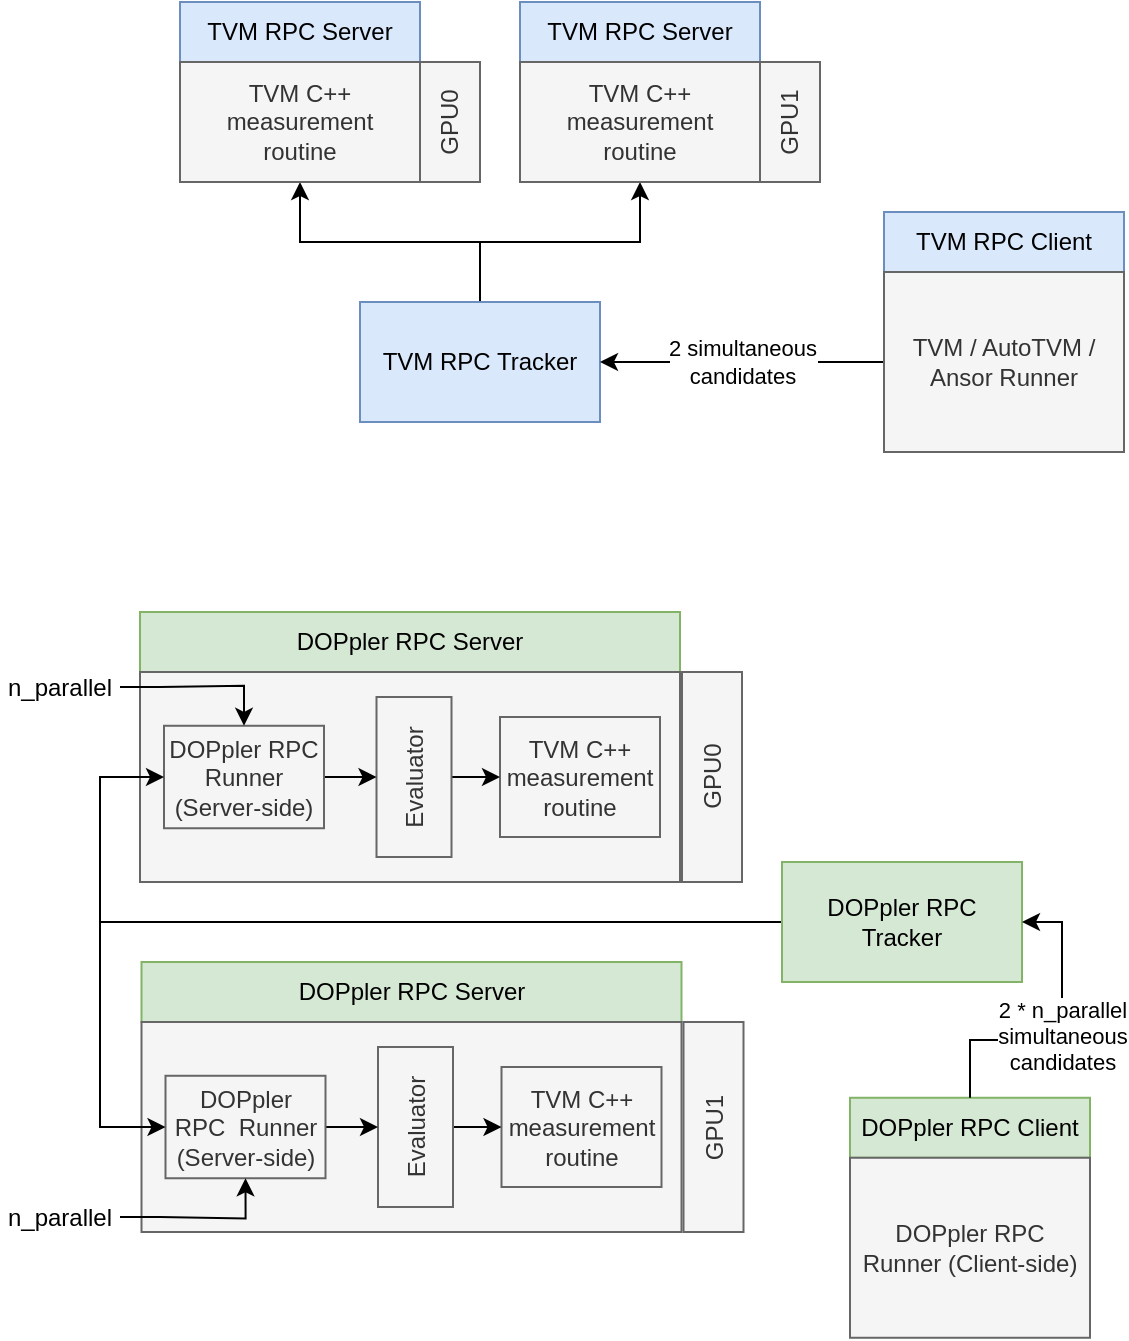 <mxfile version="20.8.18" type="device"><diagram name="Page-1" id="q4dejLqtuzDkFypH_XkT"><mxGraphModel dx="829" dy="924" grid="1" gridSize="10" guides="1" tooltips="1" connect="1" arrows="1" fold="1" page="1" pageScale="1" pageWidth="827" pageHeight="1169" math="0" shadow="0"><root><mxCell id="0"/><mxCell id="1" parent="0"/><mxCell id="jJXqQ3bblKZOeuDprJxm-1" value="TVM RPC Server" style="rounded=0;whiteSpace=wrap;html=1;fillColor=#dae8fc;strokeColor=#6c8ebf;" vertex="1" parent="1"><mxGeometry x="100" y="250" width="120" height="30" as="geometry"/></mxCell><mxCell id="jJXqQ3bblKZOeuDprJxm-2" value="TVM RPC Server" style="rounded=0;whiteSpace=wrap;html=1;fillColor=#dae8fc;strokeColor=#6c8ebf;" vertex="1" parent="1"><mxGeometry x="270" y="250" width="120" height="30" as="geometry"/></mxCell><mxCell id="jJXqQ3bblKZOeuDprJxm-7" style="edgeStyle=orthogonalEdgeStyle;rounded=0;orthogonalLoop=1;jettySize=auto;html=1;exitX=0.5;exitY=0;exitDx=0;exitDy=0;entryX=0.5;entryY=1;entryDx=0;entryDy=0;" edge="1" parent="1" source="jJXqQ3bblKZOeuDprJxm-3" target="jJXqQ3bblKZOeuDprJxm-9"><mxGeometry relative="1" as="geometry"/></mxCell><mxCell id="jJXqQ3bblKZOeuDprJxm-8" style="edgeStyle=orthogonalEdgeStyle;rounded=0;orthogonalLoop=1;jettySize=auto;html=1;exitX=0.5;exitY=0;exitDx=0;exitDy=0;entryX=0.5;entryY=1;entryDx=0;entryDy=0;" edge="1" parent="1" source="jJXqQ3bblKZOeuDprJxm-3" target="jJXqQ3bblKZOeuDprJxm-10"><mxGeometry relative="1" as="geometry"/></mxCell><mxCell id="jJXqQ3bblKZOeuDprJxm-3" value="TVM RPC Tracker" style="rounded=0;whiteSpace=wrap;html=1;fillColor=#dae8fc;strokeColor=#6c8ebf;" vertex="1" parent="1"><mxGeometry x="190" y="400" width="120" height="60" as="geometry"/></mxCell><mxCell id="jJXqQ3bblKZOeuDprJxm-4" value="TVM RPC Client" style="rounded=0;whiteSpace=wrap;html=1;fillColor=#dae8fc;strokeColor=#6c8ebf;" vertex="1" parent="1"><mxGeometry x="452" y="355" width="120" height="30" as="geometry"/></mxCell><mxCell id="jJXqQ3bblKZOeuDprJxm-6" value="2 simultaneous&lt;br&gt;candidates" style="edgeStyle=orthogonalEdgeStyle;rounded=0;orthogonalLoop=1;jettySize=auto;html=1;exitX=0;exitY=0.5;exitDx=0;exitDy=0;entryX=1;entryY=0.5;entryDx=0;entryDy=0;" edge="1" parent="1" source="jJXqQ3bblKZOeuDprJxm-5" target="jJXqQ3bblKZOeuDprJxm-3"><mxGeometry relative="1" as="geometry"/></mxCell><mxCell id="jJXqQ3bblKZOeuDprJxm-5" value="TVM / AutoTVM / Ansor Runner" style="rounded=0;whiteSpace=wrap;html=1;fillColor=#f5f5f5;fontColor=#333333;strokeColor=#666666;" vertex="1" parent="1"><mxGeometry x="452" y="385" width="120" height="90" as="geometry"/></mxCell><mxCell id="jJXqQ3bblKZOeuDprJxm-9" value="TVM C++ measurement &lt;br&gt;routine" style="rounded=0;whiteSpace=wrap;html=1;fillColor=#f5f5f5;fontColor=#333333;strokeColor=#666666;" vertex="1" parent="1"><mxGeometry x="270" y="280" width="120" height="60" as="geometry"/></mxCell><mxCell id="jJXqQ3bblKZOeuDprJxm-10" value="TVM C++ measurement &lt;br&gt;routine" style="rounded=0;whiteSpace=wrap;html=1;fillColor=#f5f5f5;fontColor=#333333;strokeColor=#666666;" vertex="1" parent="1"><mxGeometry x="100" y="280" width="120" height="60" as="geometry"/></mxCell><mxCell id="jJXqQ3bblKZOeuDprJxm-11" value="GPU1" style="rounded=0;whiteSpace=wrap;html=1;rotation=-90;fillColor=#f5f5f5;fontColor=#333333;strokeColor=#666666;" vertex="1" parent="1"><mxGeometry x="375" y="295" width="60" height="30" as="geometry"/></mxCell><mxCell id="jJXqQ3bblKZOeuDprJxm-12" value="GPU0" style="rounded=0;whiteSpace=wrap;html=1;rotation=-90;fillColor=#f5f5f5;fontColor=#333333;strokeColor=#666666;" vertex="1" parent="1"><mxGeometry x="205" y="295" width="60" height="30" as="geometry"/></mxCell><mxCell id="jJXqQ3bblKZOeuDprJxm-13" value="DOPpler RPC Server" style="rounded=0;whiteSpace=wrap;html=1;fillColor=#d5e8d4;strokeColor=#82b366;" vertex="1" parent="1"><mxGeometry x="80" y="555" width="270" height="30" as="geometry"/></mxCell><mxCell id="jJXqQ3bblKZOeuDprJxm-14" value="&lt;br&gt;" style="rounded=0;whiteSpace=wrap;html=1;fillColor=#f5f5f5;fontColor=#333333;strokeColor=#666666;" vertex="1" parent="1"><mxGeometry x="80" y="585" width="270" height="105" as="geometry"/></mxCell><mxCell id="jJXqQ3bblKZOeuDprJxm-15" value="TVM C++ measurement &lt;br&gt;routine" style="rounded=0;whiteSpace=wrap;html=1;fillColor=#f5f5f5;fontColor=#333333;strokeColor=#666666;" vertex="1" parent="1"><mxGeometry x="260" y="607.5" width="80" height="60" as="geometry"/></mxCell><mxCell id="jJXqQ3bblKZOeuDprJxm-19" style="edgeStyle=orthogonalEdgeStyle;rounded=0;orthogonalLoop=1;jettySize=auto;html=1;exitX=0.5;exitY=1;exitDx=0;exitDy=0;entryX=0;entryY=0.5;entryDx=0;entryDy=0;" edge="1" parent="1" source="jJXqQ3bblKZOeuDprJxm-16" target="jJXqQ3bblKZOeuDprJxm-15"><mxGeometry relative="1" as="geometry"/></mxCell><mxCell id="jJXqQ3bblKZOeuDprJxm-16" value="Evaluator" style="rounded=0;whiteSpace=wrap;html=1;fillColor=#f5f5f5;fontColor=#333333;strokeColor=#666666;rotation=-90;" vertex="1" parent="1"><mxGeometry x="177" y="618.75" width="80" height="37.5" as="geometry"/></mxCell><mxCell id="jJXqQ3bblKZOeuDprJxm-18" style="edgeStyle=orthogonalEdgeStyle;rounded=0;orthogonalLoop=1;jettySize=auto;html=1;exitX=1;exitY=0.5;exitDx=0;exitDy=0;entryX=0.5;entryY=0;entryDx=0;entryDy=0;" edge="1" parent="1" source="jJXqQ3bblKZOeuDprJxm-17" target="jJXqQ3bblKZOeuDprJxm-16"><mxGeometry relative="1" as="geometry"/></mxCell><mxCell id="jJXqQ3bblKZOeuDprJxm-17" value="DOPpler RPC Runner&lt;br&gt;(Server-side)" style="rounded=0;whiteSpace=wrap;html=1;fillColor=#f5f5f5;fontColor=#333333;strokeColor=#666666;rotation=0;" vertex="1" parent="1"><mxGeometry x="92" y="611.88" width="80" height="51.25" as="geometry"/></mxCell><mxCell id="jJXqQ3bblKZOeuDprJxm-20" value="GPU0" style="rounded=0;whiteSpace=wrap;html=1;rotation=-90;fillColor=#f5f5f5;fontColor=#333333;strokeColor=#666666;" vertex="1" parent="1"><mxGeometry x="313.5" y="622.5" width="105" height="30" as="geometry"/></mxCell><mxCell id="jJXqQ3bblKZOeuDprJxm-21" value="DOPpler RPC Server" style="rounded=0;whiteSpace=wrap;html=1;fillColor=#d5e8d4;strokeColor=#82b366;" vertex="1" parent="1"><mxGeometry x="80.75" y="730" width="270" height="30" as="geometry"/></mxCell><mxCell id="jJXqQ3bblKZOeuDprJxm-22" value="&lt;br&gt;" style="rounded=0;whiteSpace=wrap;html=1;fillColor=#f5f5f5;fontColor=#333333;strokeColor=#666666;" vertex="1" parent="1"><mxGeometry x="80.75" y="760" width="270" height="105" as="geometry"/></mxCell><mxCell id="jJXqQ3bblKZOeuDprJxm-23" value="TVM C++ measurement &lt;br&gt;routine" style="rounded=0;whiteSpace=wrap;html=1;fillColor=#f5f5f5;fontColor=#333333;strokeColor=#666666;" vertex="1" parent="1"><mxGeometry x="260.75" y="782.5" width="80" height="60" as="geometry"/></mxCell><mxCell id="jJXqQ3bblKZOeuDprJxm-24" style="edgeStyle=orthogonalEdgeStyle;rounded=0;orthogonalLoop=1;jettySize=auto;html=1;exitX=0.5;exitY=1;exitDx=0;exitDy=0;entryX=0;entryY=0.5;entryDx=0;entryDy=0;" edge="1" parent="1" source="jJXqQ3bblKZOeuDprJxm-25" target="jJXqQ3bblKZOeuDprJxm-23"><mxGeometry relative="1" as="geometry"/></mxCell><mxCell id="jJXqQ3bblKZOeuDprJxm-25" value="Evaluator" style="rounded=0;whiteSpace=wrap;html=1;fillColor=#f5f5f5;fontColor=#333333;strokeColor=#666666;rotation=-90;" vertex="1" parent="1"><mxGeometry x="177.75" y="793.75" width="80" height="37.5" as="geometry"/></mxCell><mxCell id="jJXqQ3bblKZOeuDprJxm-26" style="edgeStyle=orthogonalEdgeStyle;rounded=0;orthogonalLoop=1;jettySize=auto;html=1;exitX=1;exitY=0.5;exitDx=0;exitDy=0;entryX=0.5;entryY=0;entryDx=0;entryDy=0;" edge="1" parent="1" source="jJXqQ3bblKZOeuDprJxm-27" target="jJXqQ3bblKZOeuDprJxm-25"><mxGeometry relative="1" as="geometry"/></mxCell><mxCell id="jJXqQ3bblKZOeuDprJxm-27" value="&lt;div&gt;DOPpler RPC&amp;nbsp; Runner&lt;/div&gt;&lt;div&gt;(Server-side)&lt;br&gt;&lt;/div&gt;" style="rounded=0;whiteSpace=wrap;html=1;fillColor=#f5f5f5;fontColor=#333333;strokeColor=#666666;rotation=0;" vertex="1" parent="1"><mxGeometry x="92.75" y="786.88" width="80" height="51.25" as="geometry"/></mxCell><mxCell id="jJXqQ3bblKZOeuDprJxm-28" value="GPU1" style="rounded=0;whiteSpace=wrap;html=1;rotation=-90;fillColor=#f5f5f5;fontColor=#333333;strokeColor=#666666;" vertex="1" parent="1"><mxGeometry x="314.25" y="797.5" width="105" height="30" as="geometry"/></mxCell><mxCell id="jJXqQ3bblKZOeuDprJxm-36" style="edgeStyle=orthogonalEdgeStyle;rounded=0;orthogonalLoop=1;jettySize=auto;html=1;exitX=1;exitY=0.5;exitDx=0;exitDy=0;entryX=0.5;entryY=0;entryDx=0;entryDy=0;" edge="1" parent="1" source="jJXqQ3bblKZOeuDprJxm-29" target="jJXqQ3bblKZOeuDprJxm-17"><mxGeometry relative="1" as="geometry"/></mxCell><mxCell id="jJXqQ3bblKZOeuDprJxm-29" value="n_parallel" style="text;html=1;strokeColor=none;fillColor=none;align=center;verticalAlign=middle;whiteSpace=wrap;rounded=0;" vertex="1" parent="1"><mxGeometry x="10" y="577.5" width="60" height="30" as="geometry"/></mxCell><mxCell id="jJXqQ3bblKZOeuDprJxm-31" style="edgeStyle=orthogonalEdgeStyle;rounded=0;orthogonalLoop=1;jettySize=auto;html=1;exitX=0;exitY=0.5;exitDx=0;exitDy=0;entryX=0;entryY=0.5;entryDx=0;entryDy=0;" edge="1" parent="1" source="jJXqQ3bblKZOeuDprJxm-30" target="jJXqQ3bblKZOeuDprJxm-27"><mxGeometry relative="1" as="geometry"><Array as="points"><mxPoint x="60" y="710"/><mxPoint x="60" y="812"/></Array></mxGeometry></mxCell><mxCell id="jJXqQ3bblKZOeuDprJxm-32" style="edgeStyle=orthogonalEdgeStyle;rounded=0;orthogonalLoop=1;jettySize=auto;html=1;exitX=0;exitY=0.5;exitDx=0;exitDy=0;entryX=0;entryY=0.5;entryDx=0;entryDy=0;" edge="1" parent="1" source="jJXqQ3bblKZOeuDprJxm-30" target="jJXqQ3bblKZOeuDprJxm-17"><mxGeometry relative="1" as="geometry"><Array as="points"><mxPoint x="60" y="710"/><mxPoint x="60" y="638"/></Array></mxGeometry></mxCell><mxCell id="jJXqQ3bblKZOeuDprJxm-30" value="DOPpler RPC Tracker" style="rounded=0;whiteSpace=wrap;html=1;fillColor=#d5e8d4;strokeColor=#82b366;" vertex="1" parent="1"><mxGeometry x="401" y="680" width="120" height="60" as="geometry"/></mxCell><mxCell id="jJXqQ3bblKZOeuDprJxm-33" value="DOPpler RPC Client" style="rounded=0;whiteSpace=wrap;html=1;fillColor=#d5e8d4;strokeColor=#82b366;" vertex="1" parent="1"><mxGeometry x="435" y="797.88" width="120" height="30" as="geometry"/></mxCell><mxCell id="jJXqQ3bblKZOeuDprJxm-35" value="2 * n_parallel&lt;br&gt;simultaneous&lt;br&gt;candidates" style="edgeStyle=orthogonalEdgeStyle;rounded=0;orthogonalLoop=1;jettySize=auto;html=1;exitX=0.5;exitY=0;exitDx=0;exitDy=0;entryX=1;entryY=0.5;entryDx=0;entryDy=0;" edge="1" parent="1" source="jJXqQ3bblKZOeuDprJxm-33" target="jJXqQ3bblKZOeuDprJxm-30"><mxGeometry relative="1" as="geometry"/></mxCell><mxCell id="jJXqQ3bblKZOeuDprJxm-34" value="DOPpler RPC &lt;br&gt;Runner (Client-side)" style="rounded=0;whiteSpace=wrap;html=1;fillColor=#f5f5f5;fontColor=#333333;strokeColor=#666666;" vertex="1" parent="1"><mxGeometry x="435" y="827.88" width="120" height="90" as="geometry"/></mxCell><mxCell id="jJXqQ3bblKZOeuDprJxm-38" style="edgeStyle=orthogonalEdgeStyle;rounded=0;orthogonalLoop=1;jettySize=auto;html=1;exitX=1;exitY=0.5;exitDx=0;exitDy=0;entryX=0.5;entryY=1;entryDx=0;entryDy=0;" edge="1" parent="1" source="jJXqQ3bblKZOeuDprJxm-37" target="jJXqQ3bblKZOeuDprJxm-27"><mxGeometry relative="1" as="geometry"/></mxCell><mxCell id="jJXqQ3bblKZOeuDprJxm-37" value="n_parallel" style="text;html=1;strokeColor=none;fillColor=none;align=center;verticalAlign=middle;whiteSpace=wrap;rounded=0;" vertex="1" parent="1"><mxGeometry x="10" y="842.5" width="60" height="30" as="geometry"/></mxCell></root></mxGraphModel></diagram></mxfile>